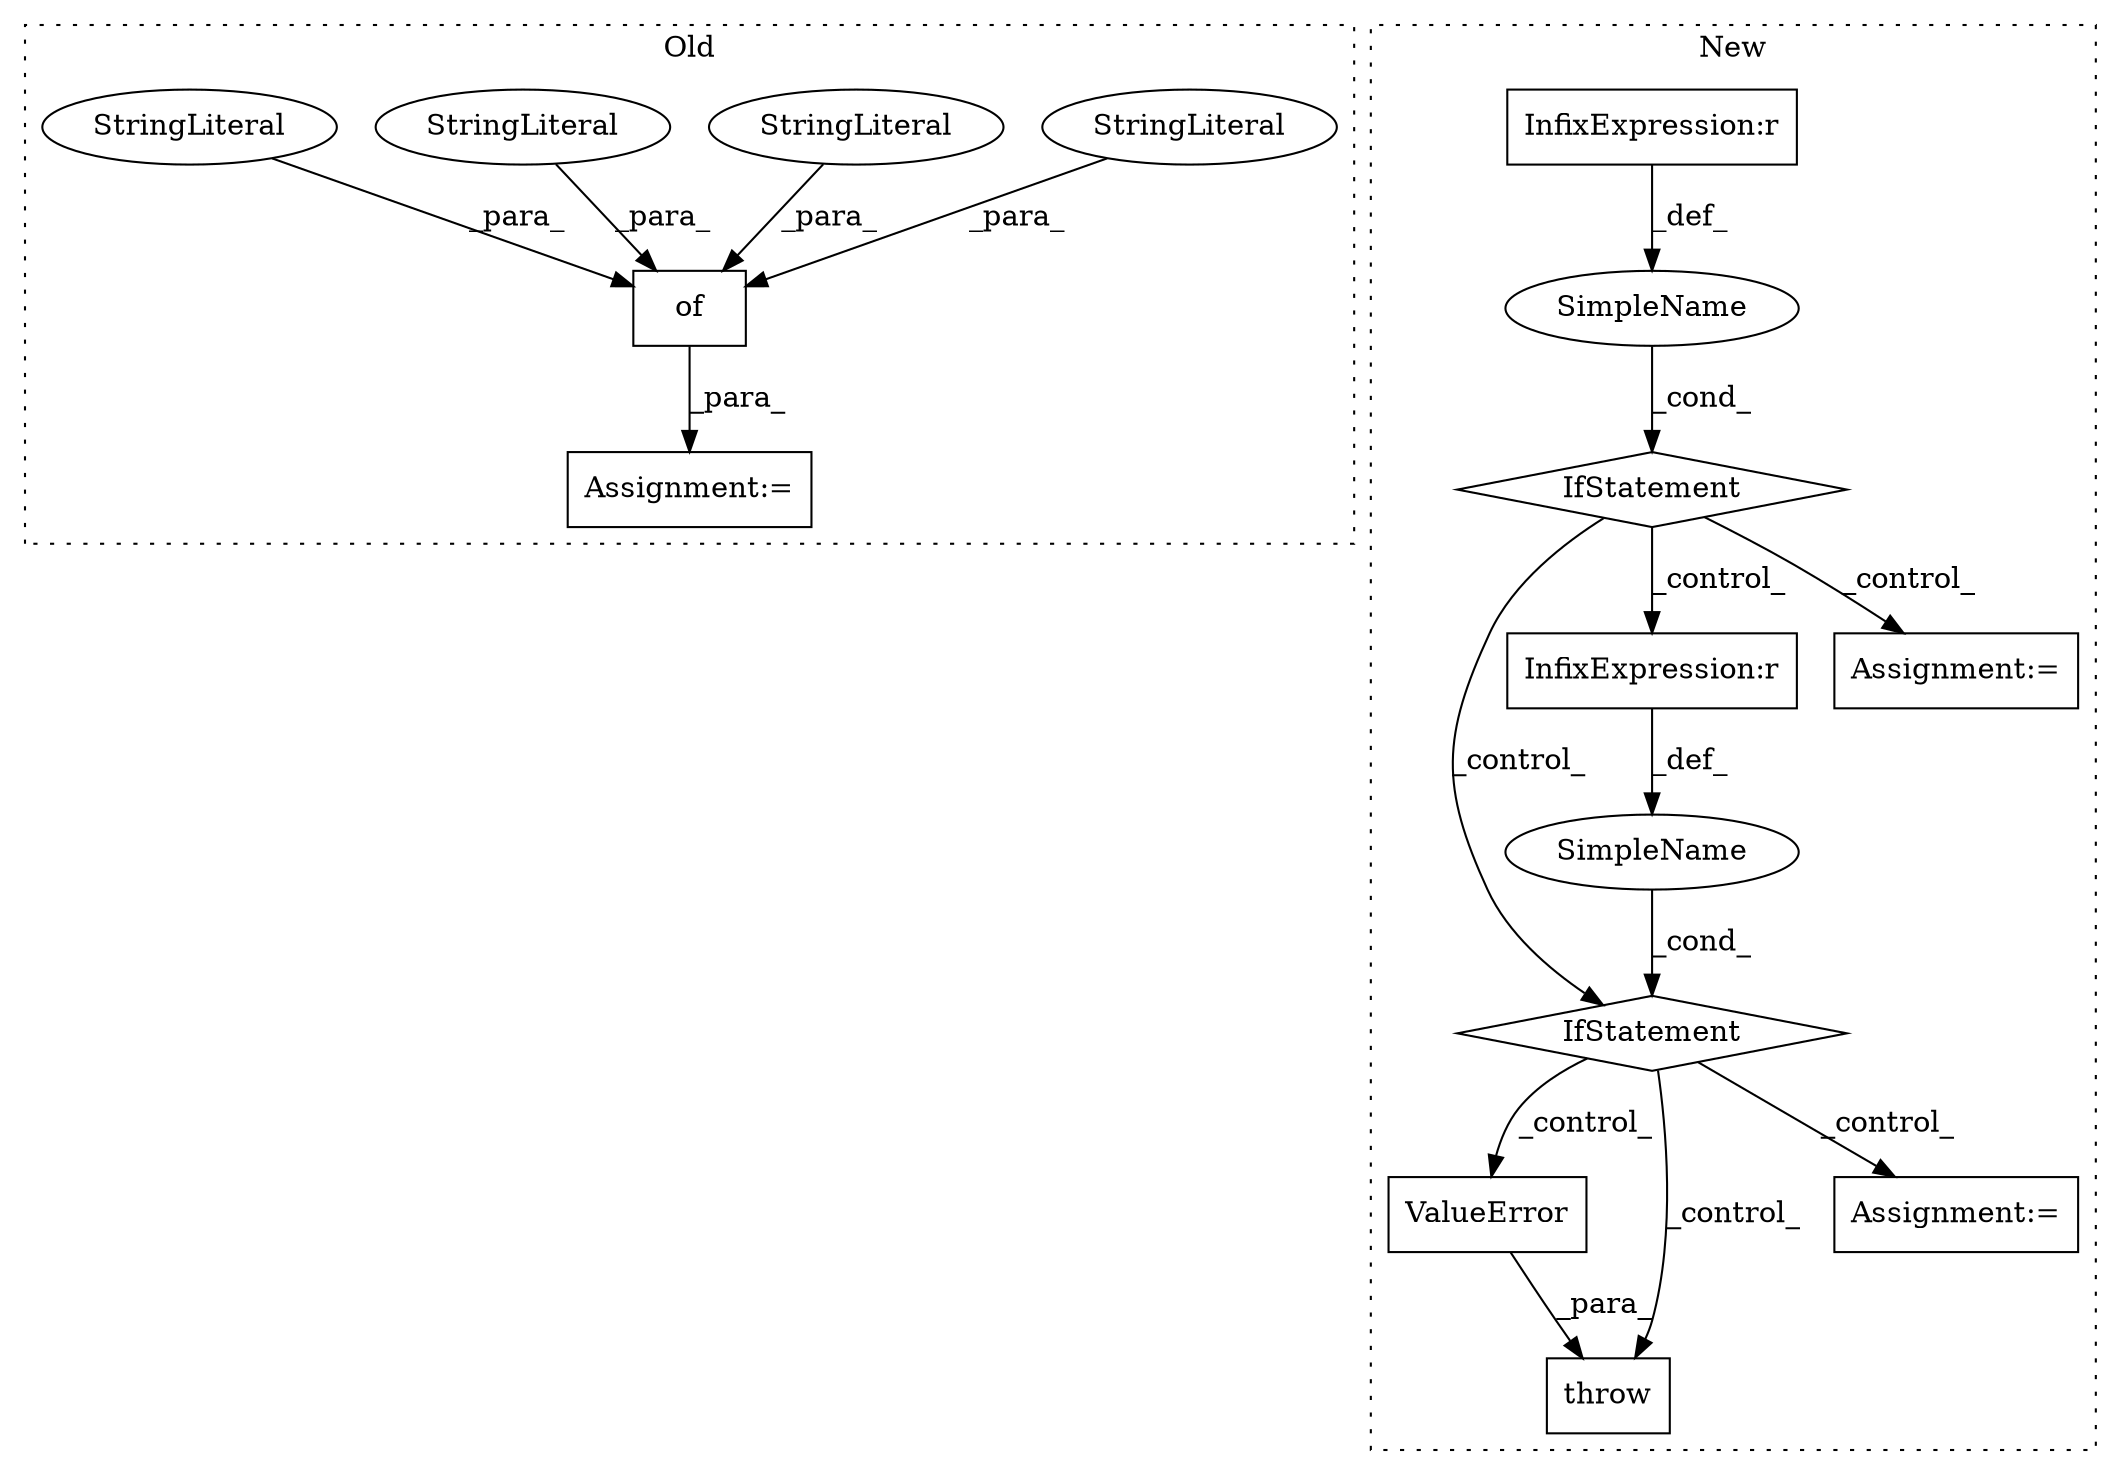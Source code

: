 digraph G {
subgraph cluster0 {
1 [label="of" a="32" s="1409,1547" l="3,1" shape="box"];
7 [label="StringLiteral" a="45" s="1480" l="10" shape="ellipse"];
12 [label="StringLiteral" a="45" s="1412" l="10" shape="ellipse"];
13 [label="StringLiteral" a="45" s="1500" l="5" shape="ellipse"];
14 [label="StringLiteral" a="45" s="1522" l="13" shape="ellipse"];
15 [label="Assignment:=" a="7" s="1404" l="1" shape="box"];
label = "Old";
style="dotted";
}
subgraph cluster1 {
2 [label="ValueError" a="32" s="977,1055" l="11,1" shape="box"];
3 [label="throw" a="53" s="971" l="6" shape="box"];
4 [label="SimpleName" a="42" s="" l="" shape="ellipse"];
5 [label="IfStatement" a="25" s="944,961" l="4,2" shape="diamond"];
6 [label="Assignment:=" a="7" s="1081" l="1" shape="box"];
8 [label="InfixExpression:r" a="27" s="956" l="4" shape="box"];
9 [label="SimpleName" a="42" s="" l="" shape="ellipse"];
10 [label="InfixExpression:r" a="27" s="792" l="3" shape="box"];
11 [label="IfStatement" a="25" s="780,798" l="4,2" shape="diamond"];
16 [label="Assignment:=" a="7" s="929" l="1" shape="box"];
label = "New";
style="dotted";
}
1 -> 15 [label="_para_"];
2 -> 3 [label="_para_"];
4 -> 5 [label="_cond_"];
5 -> 3 [label="_control_"];
5 -> 6 [label="_control_"];
5 -> 2 [label="_control_"];
7 -> 1 [label="_para_"];
8 -> 4 [label="_def_"];
9 -> 11 [label="_cond_"];
10 -> 9 [label="_def_"];
11 -> 8 [label="_control_"];
11 -> 16 [label="_control_"];
11 -> 5 [label="_control_"];
12 -> 1 [label="_para_"];
13 -> 1 [label="_para_"];
14 -> 1 [label="_para_"];
}
